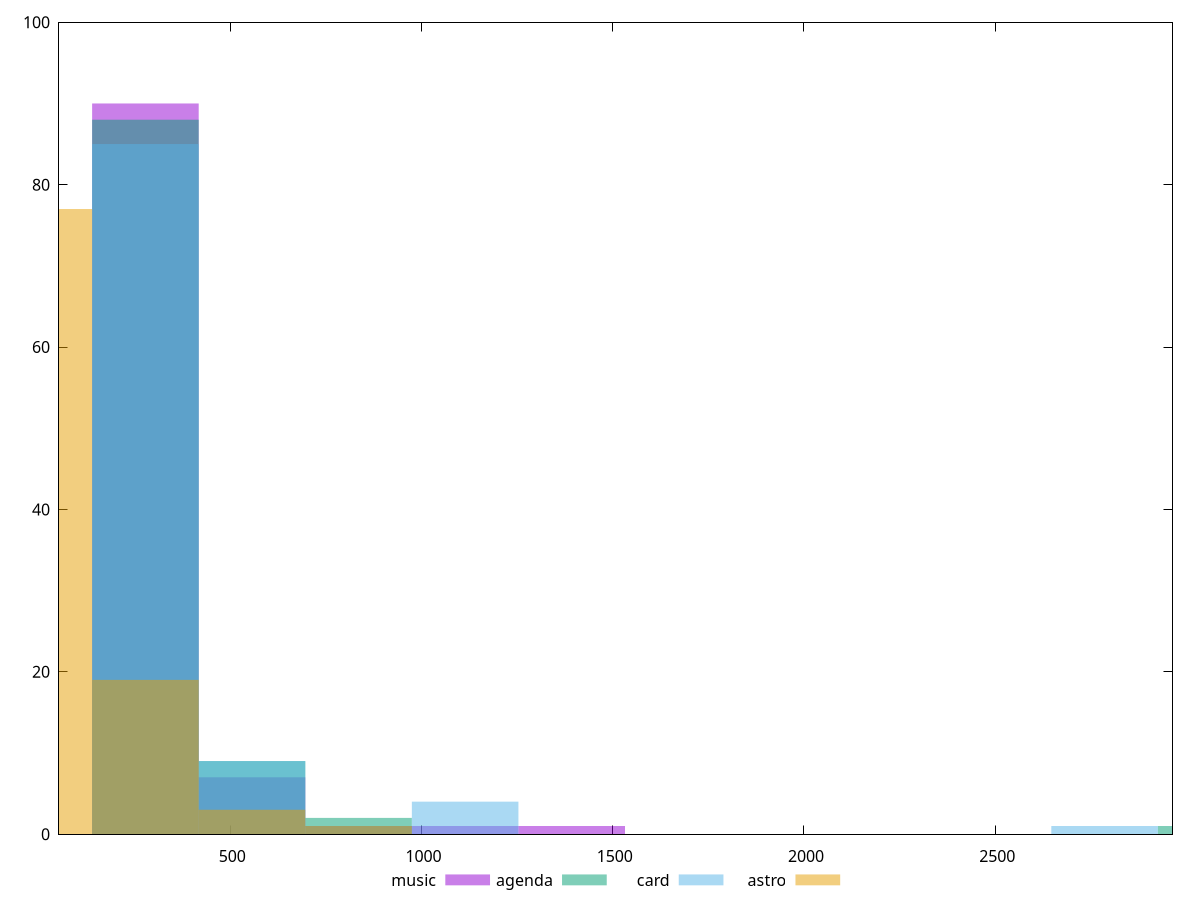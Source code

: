 reset

$music <<EOF
278.5733935256817 90
557.1467870513634 7
1392.8669676284085 1
835.7201805770451 1
1114.2935741027268 1
EOF

$agenda <<EOF
557.1467870513634 9
278.5733935256817 88
835.7201805770451 2
3064.3073287824986 1
EOF

$card <<EOF
278.5733935256817 85
2785.733935256817 1
1114.2935741027268 4
557.1467870513634 9
835.7201805770451 1
EOF

$astro <<EOF
278.5733935256817 19
557.1467870513634 3
0 77
835.7201805770451 1
EOF

set key outside below
set boxwidth 278.5733935256817
set xrange [52.708:2963.203]
set yrange [0:100]
set trange [0:100]
set style fill transparent solid 0.5 noborder
set terminal svg size 640, 520 enhanced background rgb 'white'
set output "reports/report_00028_2021-02-24T12-49-42.674Z/server-response-time/comparison/histogram/all_raw.svg"

plot $music title "music" with boxes, \
     $agenda title "agenda" with boxes, \
     $card title "card" with boxes, \
     $astro title "astro" with boxes

reset
